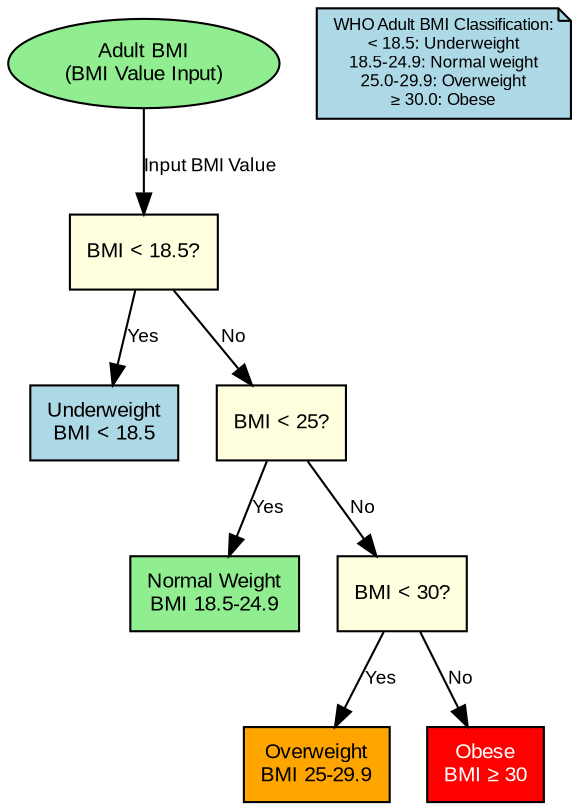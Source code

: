 digraph AdultBMITree {
    graph [rankdir=TB, bgcolor=white, fontname="Arial", fontsize=12];
    node [shape=box, style=filled, fontname="Arial", fontsize=10];
    edge [fontname="Arial", fontsize=9, labeldistance=2];

    // Adult BMI Decision Tree (for ages 18+)
    root [label="Adult BMI\n(BMI Value Input)", shape=ellipse, fillcolor=lightgreen];
    
    // First decision
    decision1 [label="BMI < 18.5?", fillcolor=lightyellow];
    
    // Underweight path
    underweight [label="Underweight\nBMI < 18.5", fillcolor=lightblue];
    
    // Second decision
    decision2 [label="BMI < 25?", fillcolor=lightyellow];
    
    // Normal path
    normal [label="Normal Weight\nBMI 18.5-24.9", fillcolor=lightgreen];
    
    // Third decision
    decision3 [label="BMI < 30?", fillcolor=lightyellow];
    
    // Overweight path
    overweight [label="Overweight\nBMI 25-29.9", fillcolor=orange];
    
    // Obese path
    obese [label="Obese\nBMI ≥ 30", fillcolor=red, fontcolor=white];

    // Connections
    root -> decision1 [label="Input BMI Value"];
    decision1 -> underweight [label="Yes"];
    decision1 -> decision2 [label="No"];
    decision2 -> normal [label="Yes"];
    decision2 -> decision3 [label="No"];
    decision3 -> overweight [label="Yes"];
    decision3 -> obese [label="No"];
    
    // Add WHO classification reference
    who_ref [label="WHO Adult BMI Classification:\n< 18.5: Underweight\n18.5-24.9: Normal weight\n25.0-29.9: Overweight\n≥ 30.0: Obese", 
             shape=note, fillcolor=lightblue, fontsize=8];
}
